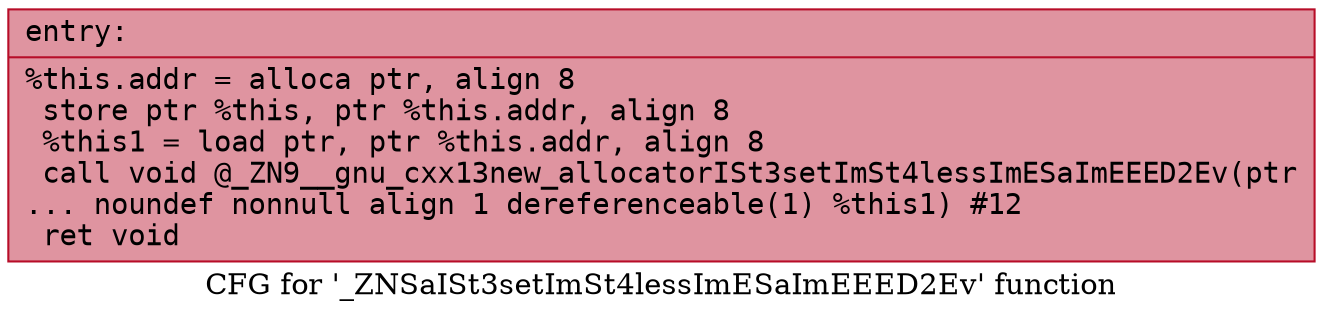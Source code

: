 digraph "CFG for '_ZNSaISt3setImSt4lessImESaImEEED2Ev' function" {
	label="CFG for '_ZNSaISt3setImSt4lessImESaImEEED2Ev' function";

	Node0x560dca0485d0 [shape=record,color="#b70d28ff", style=filled, fillcolor="#b70d2870" fontname="Courier",label="{entry:\l|  %this.addr = alloca ptr, align 8\l  store ptr %this, ptr %this.addr, align 8\l  %this1 = load ptr, ptr %this.addr, align 8\l  call void @_ZN9__gnu_cxx13new_allocatorISt3setImSt4lessImESaImEEED2Ev(ptr\l... noundef nonnull align 1 dereferenceable(1) %this1) #12\l  ret void\l}"];
}
